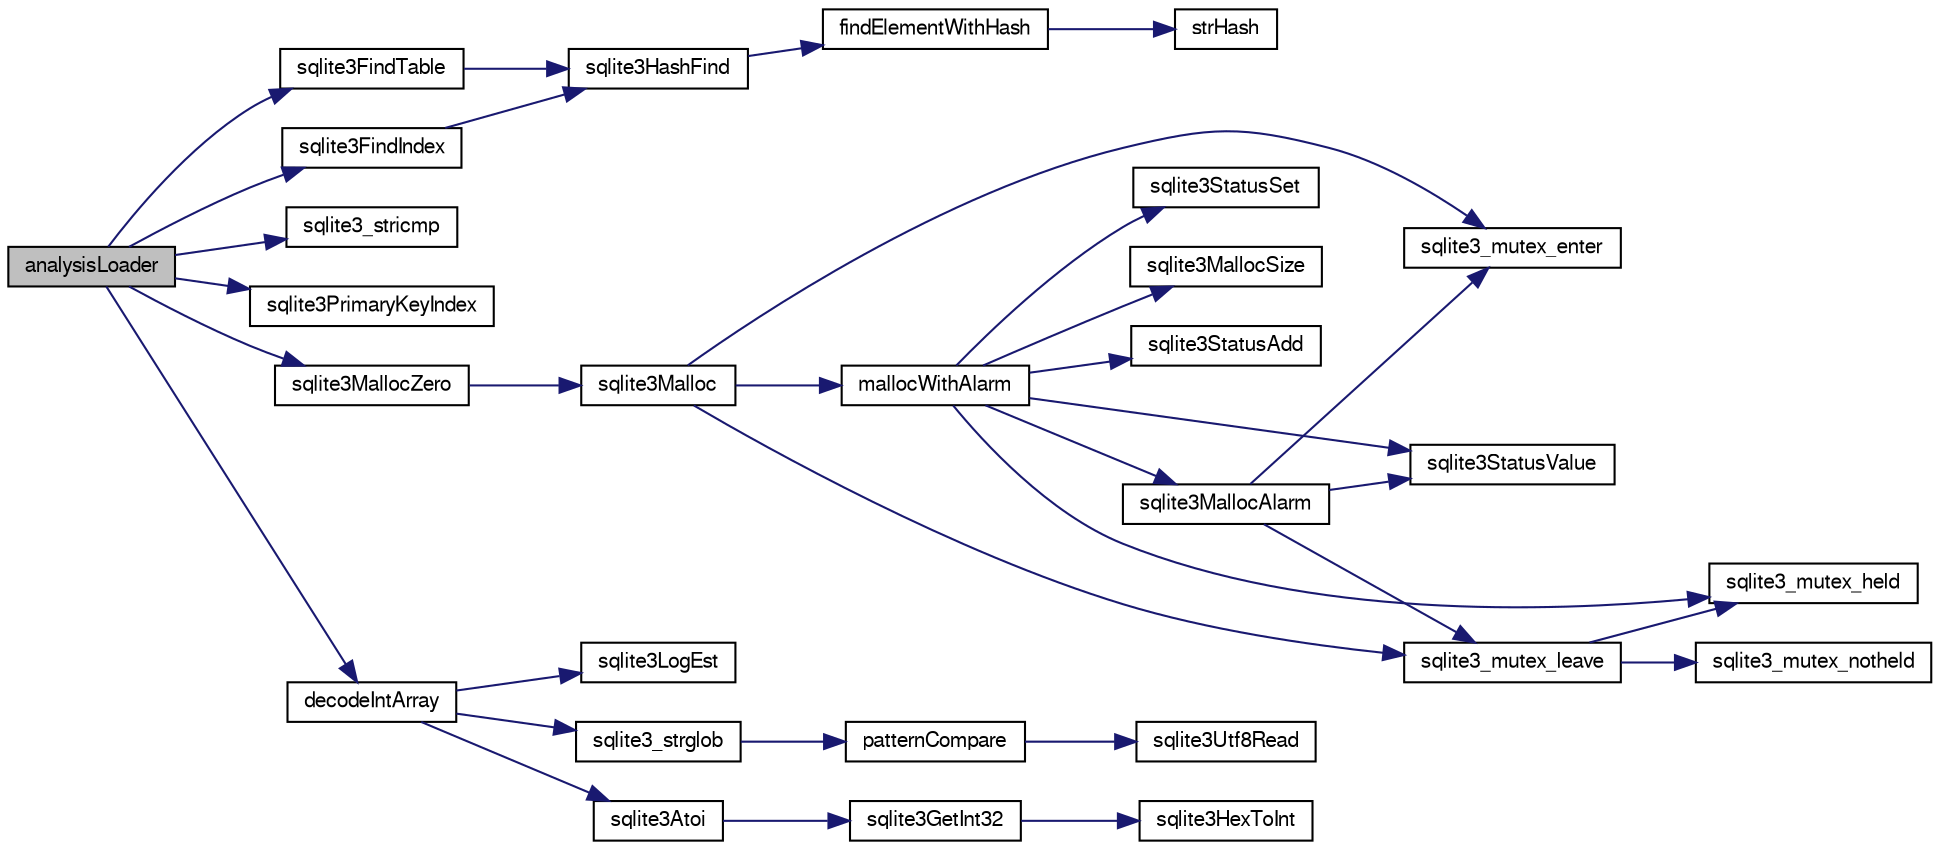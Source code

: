 digraph "analysisLoader"
{
  edge [fontname="FreeSans",fontsize="10",labelfontname="FreeSans",labelfontsize="10"];
  node [fontname="FreeSans",fontsize="10",shape=record];
  rankdir="LR";
  Node7367 [label="analysisLoader",height=0.2,width=0.4,color="black", fillcolor="grey75", style="filled", fontcolor="black"];
  Node7367 -> Node7368 [color="midnightblue",fontsize="10",style="solid",fontname="FreeSans"];
  Node7368 [label="sqlite3FindTable",height=0.2,width=0.4,color="black", fillcolor="white", style="filled",URL="$sqlite3_8c.html#afa51dbee6173bf3a8a3df76b07cea789"];
  Node7368 -> Node7369 [color="midnightblue",fontsize="10",style="solid",fontname="FreeSans"];
  Node7369 [label="sqlite3HashFind",height=0.2,width=0.4,color="black", fillcolor="white", style="filled",URL="$sqlite3_8c.html#a8ca124229470a66b4c9c141ded48e2aa"];
  Node7369 -> Node7370 [color="midnightblue",fontsize="10",style="solid",fontname="FreeSans"];
  Node7370 [label="findElementWithHash",height=0.2,width=0.4,color="black", fillcolor="white", style="filled",URL="$sqlite3_8c.html#a75c0f574fa5d51702434c6e980d57d7f"];
  Node7370 -> Node7371 [color="midnightblue",fontsize="10",style="solid",fontname="FreeSans"];
  Node7371 [label="strHash",height=0.2,width=0.4,color="black", fillcolor="white", style="filled",URL="$sqlite3_8c.html#ad7193605dadc27cf291d54e15bdd011d"];
  Node7367 -> Node7372 [color="midnightblue",fontsize="10",style="solid",fontname="FreeSans"];
  Node7372 [label="sqlite3_stricmp",height=0.2,width=0.4,color="black", fillcolor="white", style="filled",URL="$sqlite3_8c.html#aaa53981a07ebaa0c9d16b24032fb943c"];
  Node7367 -> Node7373 [color="midnightblue",fontsize="10",style="solid",fontname="FreeSans"];
  Node7373 [label="sqlite3PrimaryKeyIndex",height=0.2,width=0.4,color="black", fillcolor="white", style="filled",URL="$sqlite3_8c.html#af6edde3fbbd22a22b86ad32677fad95b"];
  Node7367 -> Node7374 [color="midnightblue",fontsize="10",style="solid",fontname="FreeSans"];
  Node7374 [label="sqlite3FindIndex",height=0.2,width=0.4,color="black", fillcolor="white", style="filled",URL="$sqlite3_8c.html#a79fb99db8d0f914bb72dd374ae088512"];
  Node7374 -> Node7369 [color="midnightblue",fontsize="10",style="solid",fontname="FreeSans"];
  Node7367 -> Node7375 [color="midnightblue",fontsize="10",style="solid",fontname="FreeSans"];
  Node7375 [label="sqlite3MallocZero",height=0.2,width=0.4,color="black", fillcolor="white", style="filled",URL="$sqlite3_8c.html#ab3e07a30b9b5471f9f5e8f9cb7229934"];
  Node7375 -> Node7376 [color="midnightblue",fontsize="10",style="solid",fontname="FreeSans"];
  Node7376 [label="sqlite3Malloc",height=0.2,width=0.4,color="black", fillcolor="white", style="filled",URL="$sqlite3_8c.html#a361a2eaa846b1885f123abe46f5d8b2b"];
  Node7376 -> Node7377 [color="midnightblue",fontsize="10",style="solid",fontname="FreeSans"];
  Node7377 [label="sqlite3_mutex_enter",height=0.2,width=0.4,color="black", fillcolor="white", style="filled",URL="$sqlite3_8c.html#a1c12cde690bd89f104de5cbad12a6bf5"];
  Node7376 -> Node7378 [color="midnightblue",fontsize="10",style="solid",fontname="FreeSans"];
  Node7378 [label="mallocWithAlarm",height=0.2,width=0.4,color="black", fillcolor="white", style="filled",URL="$sqlite3_8c.html#ab070d5cf8e48ec8a6a43cf025d48598b"];
  Node7378 -> Node7379 [color="midnightblue",fontsize="10",style="solid",fontname="FreeSans"];
  Node7379 [label="sqlite3_mutex_held",height=0.2,width=0.4,color="black", fillcolor="white", style="filled",URL="$sqlite3_8c.html#acf77da68932b6bc163c5e68547ecc3e7"];
  Node7378 -> Node7380 [color="midnightblue",fontsize="10",style="solid",fontname="FreeSans"];
  Node7380 [label="sqlite3StatusSet",height=0.2,width=0.4,color="black", fillcolor="white", style="filled",URL="$sqlite3_8c.html#afec7586c01fcb5ea17dc9d7725a589d9"];
  Node7378 -> Node7381 [color="midnightblue",fontsize="10",style="solid",fontname="FreeSans"];
  Node7381 [label="sqlite3StatusValue",height=0.2,width=0.4,color="black", fillcolor="white", style="filled",URL="$sqlite3_8c.html#a30b8ac296c6e200c1fa57708d52c6ef6"];
  Node7378 -> Node7382 [color="midnightblue",fontsize="10",style="solid",fontname="FreeSans"];
  Node7382 [label="sqlite3MallocAlarm",height=0.2,width=0.4,color="black", fillcolor="white", style="filled",URL="$sqlite3_8c.html#ada66988e8471d1198f3219c062377508"];
  Node7382 -> Node7381 [color="midnightblue",fontsize="10",style="solid",fontname="FreeSans"];
  Node7382 -> Node7383 [color="midnightblue",fontsize="10",style="solid",fontname="FreeSans"];
  Node7383 [label="sqlite3_mutex_leave",height=0.2,width=0.4,color="black", fillcolor="white", style="filled",URL="$sqlite3_8c.html#a5838d235601dbd3c1fa993555c6bcc93"];
  Node7383 -> Node7379 [color="midnightblue",fontsize="10",style="solid",fontname="FreeSans"];
  Node7383 -> Node7384 [color="midnightblue",fontsize="10",style="solid",fontname="FreeSans"];
  Node7384 [label="sqlite3_mutex_notheld",height=0.2,width=0.4,color="black", fillcolor="white", style="filled",URL="$sqlite3_8c.html#a83967c837c1c000d3b5adcfaa688f5dc"];
  Node7382 -> Node7377 [color="midnightblue",fontsize="10",style="solid",fontname="FreeSans"];
  Node7378 -> Node7385 [color="midnightblue",fontsize="10",style="solid",fontname="FreeSans"];
  Node7385 [label="sqlite3MallocSize",height=0.2,width=0.4,color="black", fillcolor="white", style="filled",URL="$sqlite3_8c.html#acf5d2a5f35270bafb050bd2def576955"];
  Node7378 -> Node7386 [color="midnightblue",fontsize="10",style="solid",fontname="FreeSans"];
  Node7386 [label="sqlite3StatusAdd",height=0.2,width=0.4,color="black", fillcolor="white", style="filled",URL="$sqlite3_8c.html#afa029f93586aeab4cc85360905dae9cd"];
  Node7376 -> Node7383 [color="midnightblue",fontsize="10",style="solid",fontname="FreeSans"];
  Node7367 -> Node7387 [color="midnightblue",fontsize="10",style="solid",fontname="FreeSans"];
  Node7387 [label="decodeIntArray",height=0.2,width=0.4,color="black", fillcolor="white", style="filled",URL="$sqlite3_8c.html#a5e8b60c7b00918beb59b76e5ed837b01"];
  Node7387 -> Node7388 [color="midnightblue",fontsize="10",style="solid",fontname="FreeSans"];
  Node7388 [label="sqlite3LogEst",height=0.2,width=0.4,color="black", fillcolor="white", style="filled",URL="$sqlite3_8c.html#a14c7d015bfd3d4a869739b9e6139c84f"];
  Node7387 -> Node7389 [color="midnightblue",fontsize="10",style="solid",fontname="FreeSans"];
  Node7389 [label="sqlite3_strglob",height=0.2,width=0.4,color="black", fillcolor="white", style="filled",URL="$sqlite3_8c.html#a15e4bdff3e3cd06c68de326d03f4aa37"];
  Node7389 -> Node7390 [color="midnightblue",fontsize="10",style="solid",fontname="FreeSans"];
  Node7390 [label="patternCompare",height=0.2,width=0.4,color="black", fillcolor="white", style="filled",URL="$sqlite3_8c.html#aefc4c0df27b623bc367525cd7f5b0eb0"];
  Node7390 -> Node7391 [color="midnightblue",fontsize="10",style="solid",fontname="FreeSans"];
  Node7391 [label="sqlite3Utf8Read",height=0.2,width=0.4,color="black", fillcolor="white", style="filled",URL="$sqlite3_8c.html#ae25f70650fcf02236868220f5ebd2d79"];
  Node7387 -> Node7392 [color="midnightblue",fontsize="10",style="solid",fontname="FreeSans"];
  Node7392 [label="sqlite3Atoi",height=0.2,width=0.4,color="black", fillcolor="white", style="filled",URL="$sqlite3_8c.html#a567fec0d8e10559f0f901f485158a9ad"];
  Node7392 -> Node7393 [color="midnightblue",fontsize="10",style="solid",fontname="FreeSans"];
  Node7393 [label="sqlite3GetInt32",height=0.2,width=0.4,color="black", fillcolor="white", style="filled",URL="$sqlite3_8c.html#a5f876209b4343549fc9224cd11c70928"];
  Node7393 -> Node7394 [color="midnightblue",fontsize="10",style="solid",fontname="FreeSans"];
  Node7394 [label="sqlite3HexToInt",height=0.2,width=0.4,color="black", fillcolor="white", style="filled",URL="$sqlite3_8c.html#ae3802c77b18399c03c8c9f973ff47239"];
}
